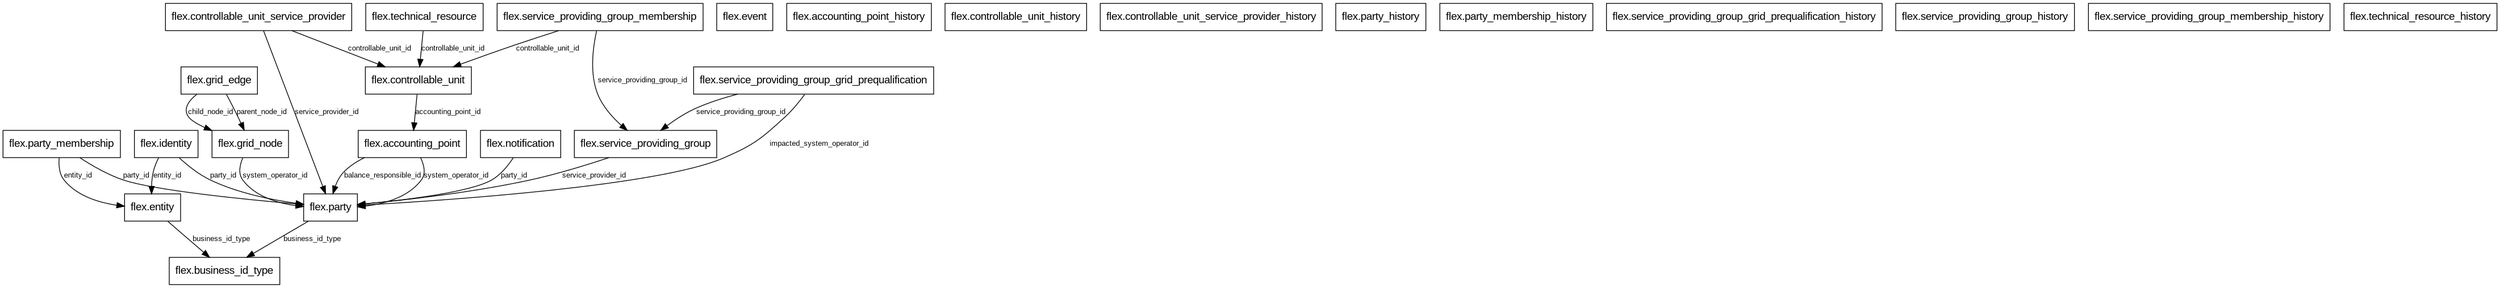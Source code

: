 @startdot tables
digraph "flex" {
  # https://github.com/k1LoW/tbls/blob/main/output/dot/templates/schema.dot.tmpl
  // Config
  graph [rankdir=TB, layout=dot, fontname="Arial"];
  node [shape=record, fontsize=14, fontname="Arial"];
  edge [fontsize=10, labelfloat=false, splines=none, fontname="Arial"];

  // Tables
  "flex.business_id_type" [label="flex.business_id_type" ];
  "flex.event" [label="flex.event" ];
  "flex.entity" [label="flex.entity" ];
  "flex.party" [label="flex.party" ];
  "flex.party_membership" [label="flex.party_membership" ];
  "flex.identity" [label="flex.identity" ];
  "flex.grid_node" [label="flex.grid_node" ];
  "flex.grid_edge" [label="flex.grid_edge" ];
  "flex.accounting_point" [label="flex.accounting_point" ];
  "flex.controllable_unit" [label="flex.controllable_unit" ];
  "flex.controllable_unit_service_provider" [label="flex.controllable_unit_service_provider" ];
  "flex.notification" [label="flex.notification" ];
  "flex.technical_resource" [label="flex.technical_resource" ];
  "flex.service_providing_group" [label="flex.service_providing_group" ];
  "flex.service_providing_group_membership" [label="flex.service_providing_group_membership" ];
  "flex.service_providing_group_grid_prequalification" [label="flex.service_providing_group_grid_prequalification" ];
  "flex.accounting_point_history" [label="flex.accounting_point_history" ];
  "flex.controllable_unit_history" [label="flex.controllable_unit_history" ];
  "flex.controllable_unit_service_provider_history" [label="flex.controllable_unit_service_provider_history" ];
  "flex.party_history" [label="flex.party_history" ];
  "flex.party_membership_history" [label="flex.party_membership_history" ];
  "flex.service_providing_group_grid_prequalification_history" [label="flex.service_providing_group_grid_prequalification_history" ];
  "flex.service_providing_group_history" [label="flex.service_providing_group_history" ];
  "flex.service_providing_group_membership_history" [label="flex.service_providing_group_membership_history" ];
  "flex.technical_resource_history" [label="flex.technical_resource_history" ];

  // Relations
  "flex.entity" -> "flex.business_id_type" [label="business_id_type" ];
  "flex.party" -> "flex.business_id_type" [label="business_id_type" ];
  "flex.party_membership" -> "flex.entity" [label="entity_id" ];
  "flex.party_membership" -> "flex.party" [label="party_id" ];
  "flex.identity" -> "flex.entity" [label="entity_id" ];
  "flex.identity" -> "flex.party" [label="party_id" ];
  "flex.grid_node" -> "flex.party" [label="system_operator_id" ];
  "flex.grid_edge" -> "flex.grid_node" [label="child_node_id" ];
  "flex.grid_edge" -> "flex.grid_node" [label="parent_node_id" ];
  "flex.accounting_point" -> "flex.party" [label="balance_responsible_id" ];
  "flex.accounting_point" -> "flex.party" [label="system_operator_id" ];
  "flex.controllable_unit" -> "flex.accounting_point" [label="accounting_point_id" ];
  "flex.controllable_unit_service_provider" -> "flex.party" [label="service_provider_id" ];
  "flex.controllable_unit_service_provider" -> "flex.controllable_unit" [label="controllable_unit_id" ];
  "flex.notification" -> "flex.party" [label="party_id" ];
  "flex.technical_resource" -> "flex.controllable_unit" [label="controllable_unit_id" ];
  "flex.service_providing_group" -> "flex.party" [label="service_provider_id" ];
  "flex.service_providing_group_membership" -> "flex.controllable_unit" [label="controllable_unit_id" ];
  "flex.service_providing_group_membership" -> "flex.service_providing_group" [label="service_providing_group_id" ];
  "flex.service_providing_group_grid_prequalification" -> "flex.party" [label="impacted_system_operator_id" ];
  "flex.service_providing_group_grid_prequalification" -> "flex.service_providing_group" [label="service_providing_group_id" ];
}
@enddot
